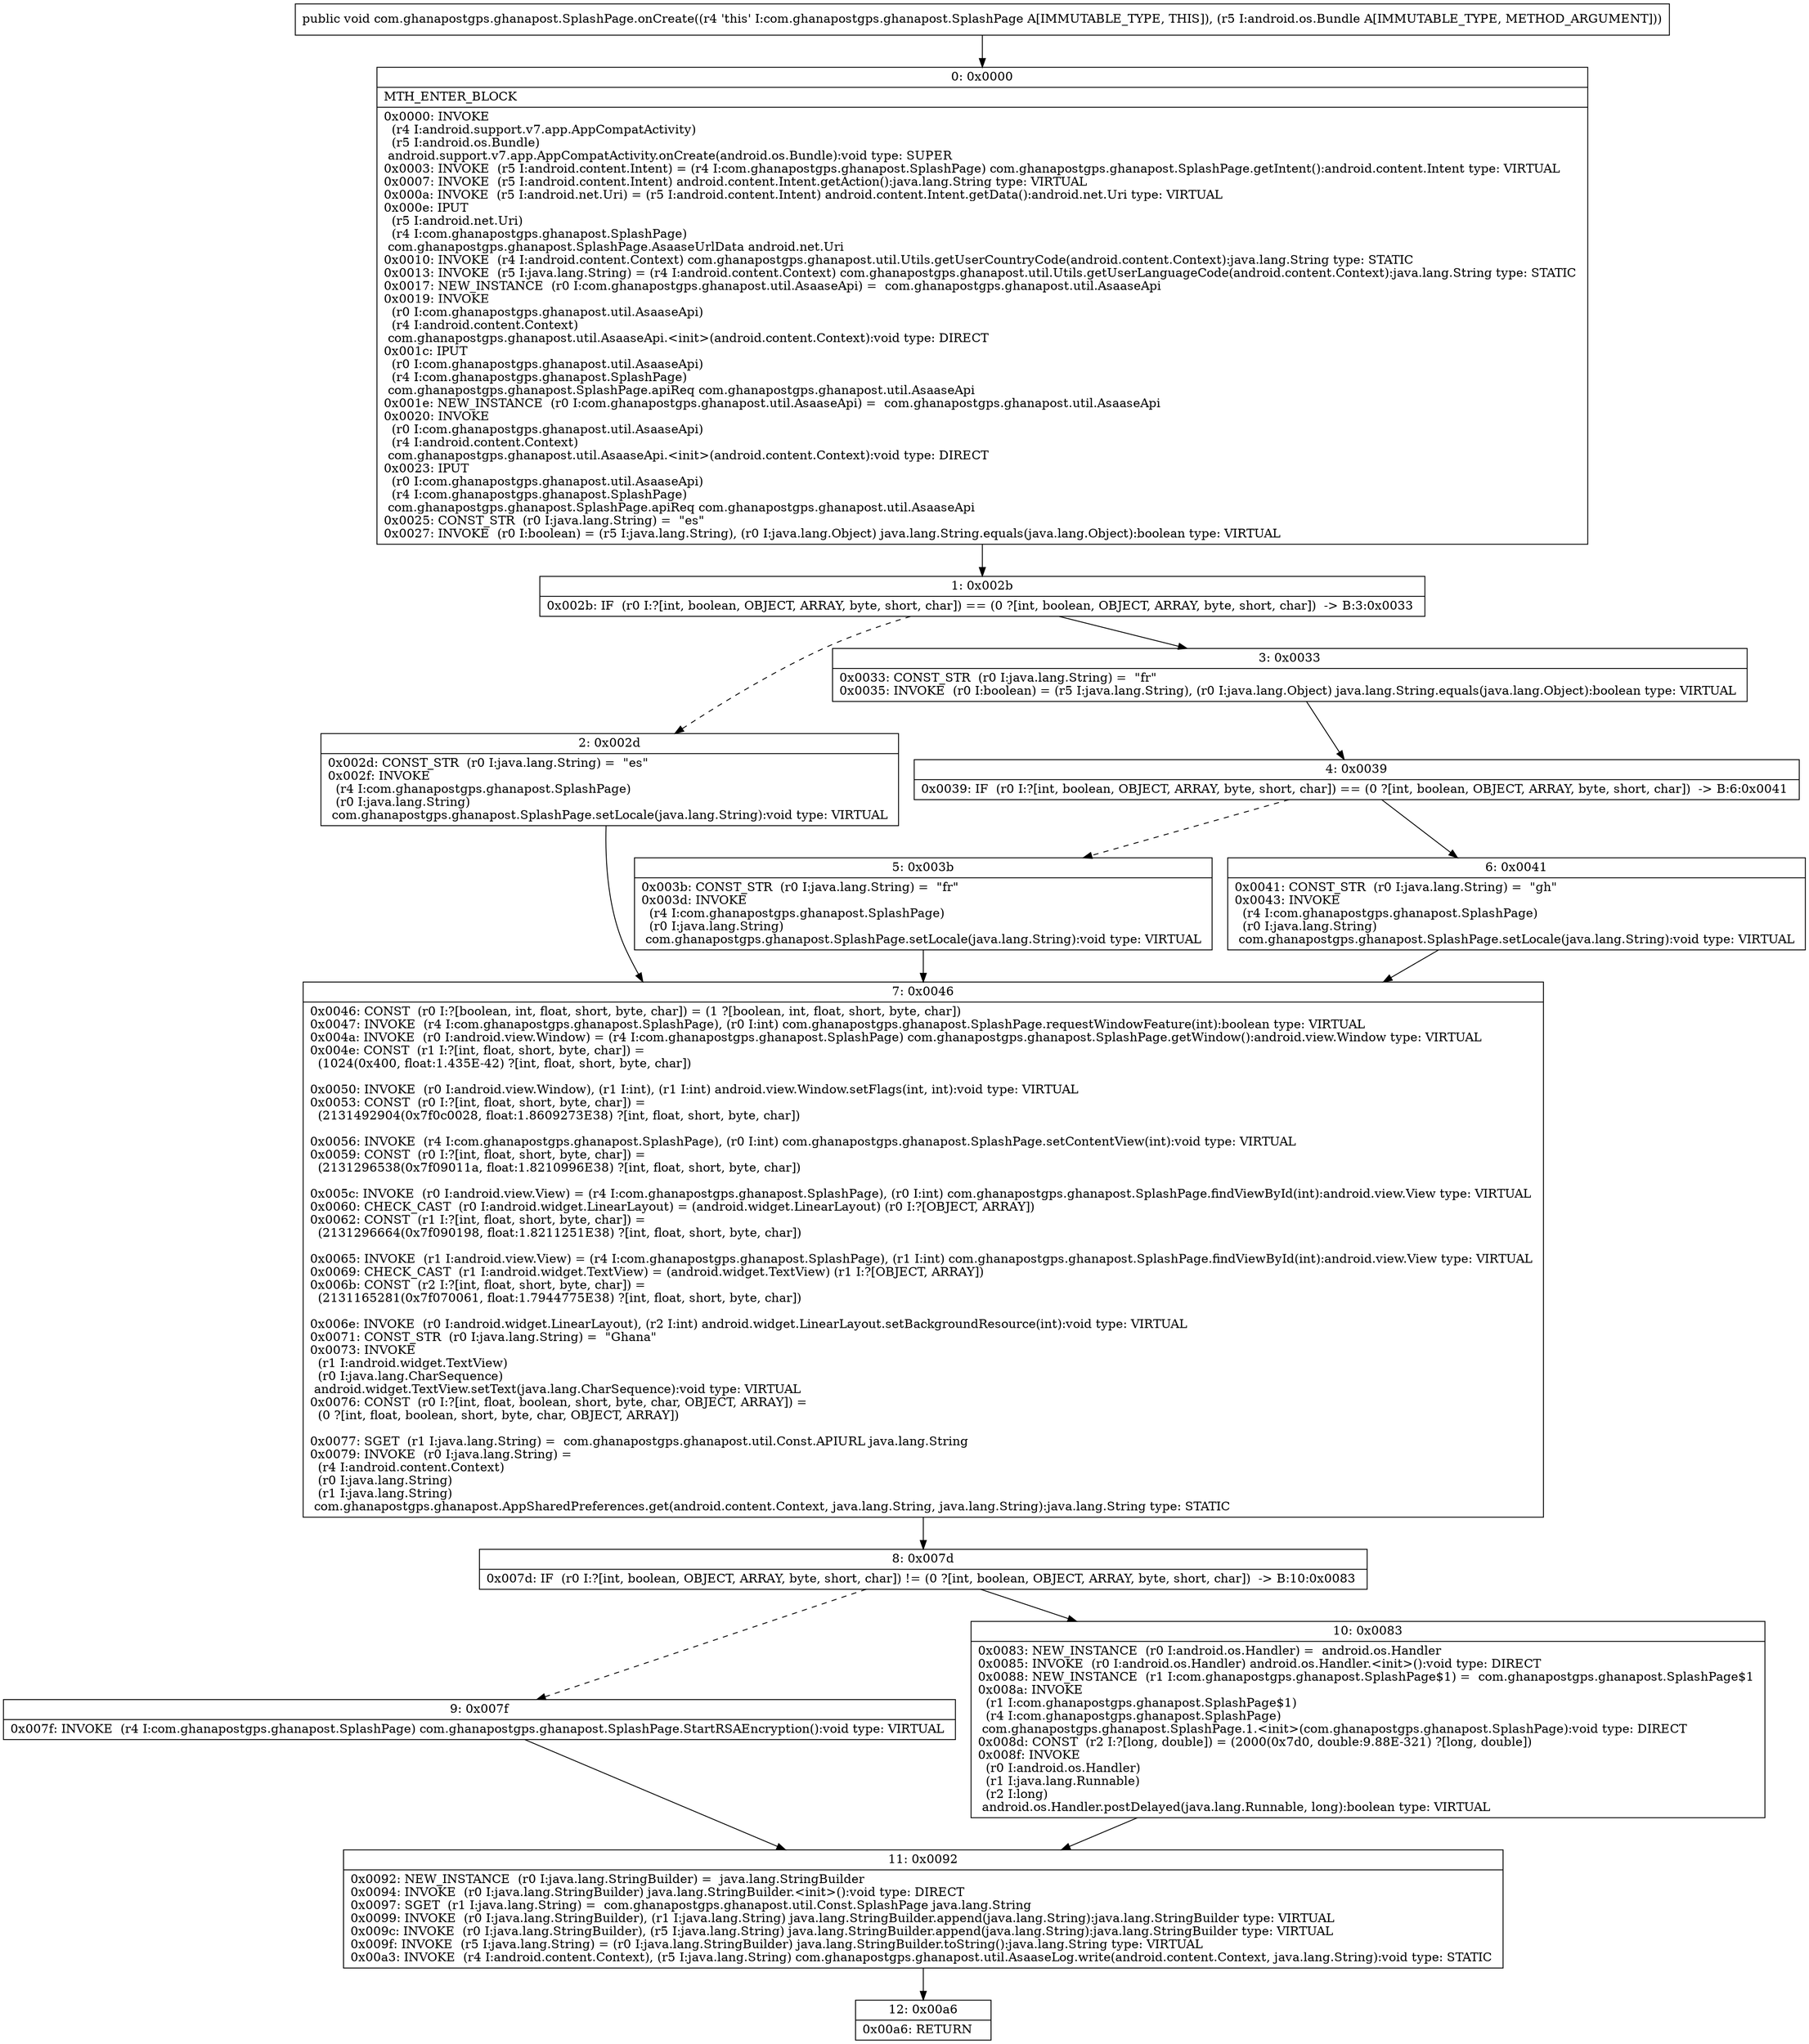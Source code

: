 digraph "CFG forcom.ghanapostgps.ghanapost.SplashPage.onCreate(Landroid\/os\/Bundle;)V" {
Node_0 [shape=record,label="{0\:\ 0x0000|MTH_ENTER_BLOCK\l|0x0000: INVOKE  \l  (r4 I:android.support.v7.app.AppCompatActivity)\l  (r5 I:android.os.Bundle)\l android.support.v7.app.AppCompatActivity.onCreate(android.os.Bundle):void type: SUPER \l0x0003: INVOKE  (r5 I:android.content.Intent) = (r4 I:com.ghanapostgps.ghanapost.SplashPage) com.ghanapostgps.ghanapost.SplashPage.getIntent():android.content.Intent type: VIRTUAL \l0x0007: INVOKE  (r5 I:android.content.Intent) android.content.Intent.getAction():java.lang.String type: VIRTUAL \l0x000a: INVOKE  (r5 I:android.net.Uri) = (r5 I:android.content.Intent) android.content.Intent.getData():android.net.Uri type: VIRTUAL \l0x000e: IPUT  \l  (r5 I:android.net.Uri)\l  (r4 I:com.ghanapostgps.ghanapost.SplashPage)\l com.ghanapostgps.ghanapost.SplashPage.AsaaseUrlData android.net.Uri \l0x0010: INVOKE  (r4 I:android.content.Context) com.ghanapostgps.ghanapost.util.Utils.getUserCountryCode(android.content.Context):java.lang.String type: STATIC \l0x0013: INVOKE  (r5 I:java.lang.String) = (r4 I:android.content.Context) com.ghanapostgps.ghanapost.util.Utils.getUserLanguageCode(android.content.Context):java.lang.String type: STATIC \l0x0017: NEW_INSTANCE  (r0 I:com.ghanapostgps.ghanapost.util.AsaaseApi) =  com.ghanapostgps.ghanapost.util.AsaaseApi \l0x0019: INVOKE  \l  (r0 I:com.ghanapostgps.ghanapost.util.AsaaseApi)\l  (r4 I:android.content.Context)\l com.ghanapostgps.ghanapost.util.AsaaseApi.\<init\>(android.content.Context):void type: DIRECT \l0x001c: IPUT  \l  (r0 I:com.ghanapostgps.ghanapost.util.AsaaseApi)\l  (r4 I:com.ghanapostgps.ghanapost.SplashPage)\l com.ghanapostgps.ghanapost.SplashPage.apiReq com.ghanapostgps.ghanapost.util.AsaaseApi \l0x001e: NEW_INSTANCE  (r0 I:com.ghanapostgps.ghanapost.util.AsaaseApi) =  com.ghanapostgps.ghanapost.util.AsaaseApi \l0x0020: INVOKE  \l  (r0 I:com.ghanapostgps.ghanapost.util.AsaaseApi)\l  (r4 I:android.content.Context)\l com.ghanapostgps.ghanapost.util.AsaaseApi.\<init\>(android.content.Context):void type: DIRECT \l0x0023: IPUT  \l  (r0 I:com.ghanapostgps.ghanapost.util.AsaaseApi)\l  (r4 I:com.ghanapostgps.ghanapost.SplashPage)\l com.ghanapostgps.ghanapost.SplashPage.apiReq com.ghanapostgps.ghanapost.util.AsaaseApi \l0x0025: CONST_STR  (r0 I:java.lang.String) =  \"es\" \l0x0027: INVOKE  (r0 I:boolean) = (r5 I:java.lang.String), (r0 I:java.lang.Object) java.lang.String.equals(java.lang.Object):boolean type: VIRTUAL \l}"];
Node_1 [shape=record,label="{1\:\ 0x002b|0x002b: IF  (r0 I:?[int, boolean, OBJECT, ARRAY, byte, short, char]) == (0 ?[int, boolean, OBJECT, ARRAY, byte, short, char])  \-\> B:3:0x0033 \l}"];
Node_2 [shape=record,label="{2\:\ 0x002d|0x002d: CONST_STR  (r0 I:java.lang.String) =  \"es\" \l0x002f: INVOKE  \l  (r4 I:com.ghanapostgps.ghanapost.SplashPage)\l  (r0 I:java.lang.String)\l com.ghanapostgps.ghanapost.SplashPage.setLocale(java.lang.String):void type: VIRTUAL \l}"];
Node_3 [shape=record,label="{3\:\ 0x0033|0x0033: CONST_STR  (r0 I:java.lang.String) =  \"fr\" \l0x0035: INVOKE  (r0 I:boolean) = (r5 I:java.lang.String), (r0 I:java.lang.Object) java.lang.String.equals(java.lang.Object):boolean type: VIRTUAL \l}"];
Node_4 [shape=record,label="{4\:\ 0x0039|0x0039: IF  (r0 I:?[int, boolean, OBJECT, ARRAY, byte, short, char]) == (0 ?[int, boolean, OBJECT, ARRAY, byte, short, char])  \-\> B:6:0x0041 \l}"];
Node_5 [shape=record,label="{5\:\ 0x003b|0x003b: CONST_STR  (r0 I:java.lang.String) =  \"fr\" \l0x003d: INVOKE  \l  (r4 I:com.ghanapostgps.ghanapost.SplashPage)\l  (r0 I:java.lang.String)\l com.ghanapostgps.ghanapost.SplashPage.setLocale(java.lang.String):void type: VIRTUAL \l}"];
Node_6 [shape=record,label="{6\:\ 0x0041|0x0041: CONST_STR  (r0 I:java.lang.String) =  \"gh\" \l0x0043: INVOKE  \l  (r4 I:com.ghanapostgps.ghanapost.SplashPage)\l  (r0 I:java.lang.String)\l com.ghanapostgps.ghanapost.SplashPage.setLocale(java.lang.String):void type: VIRTUAL \l}"];
Node_7 [shape=record,label="{7\:\ 0x0046|0x0046: CONST  (r0 I:?[boolean, int, float, short, byte, char]) = (1 ?[boolean, int, float, short, byte, char]) \l0x0047: INVOKE  (r4 I:com.ghanapostgps.ghanapost.SplashPage), (r0 I:int) com.ghanapostgps.ghanapost.SplashPage.requestWindowFeature(int):boolean type: VIRTUAL \l0x004a: INVOKE  (r0 I:android.view.Window) = (r4 I:com.ghanapostgps.ghanapost.SplashPage) com.ghanapostgps.ghanapost.SplashPage.getWindow():android.view.Window type: VIRTUAL \l0x004e: CONST  (r1 I:?[int, float, short, byte, char]) = \l  (1024(0x400, float:1.435E\-42) ?[int, float, short, byte, char])\l \l0x0050: INVOKE  (r0 I:android.view.Window), (r1 I:int), (r1 I:int) android.view.Window.setFlags(int, int):void type: VIRTUAL \l0x0053: CONST  (r0 I:?[int, float, short, byte, char]) = \l  (2131492904(0x7f0c0028, float:1.8609273E38) ?[int, float, short, byte, char])\l \l0x0056: INVOKE  (r4 I:com.ghanapostgps.ghanapost.SplashPage), (r0 I:int) com.ghanapostgps.ghanapost.SplashPage.setContentView(int):void type: VIRTUAL \l0x0059: CONST  (r0 I:?[int, float, short, byte, char]) = \l  (2131296538(0x7f09011a, float:1.8210996E38) ?[int, float, short, byte, char])\l \l0x005c: INVOKE  (r0 I:android.view.View) = (r4 I:com.ghanapostgps.ghanapost.SplashPage), (r0 I:int) com.ghanapostgps.ghanapost.SplashPage.findViewById(int):android.view.View type: VIRTUAL \l0x0060: CHECK_CAST  (r0 I:android.widget.LinearLayout) = (android.widget.LinearLayout) (r0 I:?[OBJECT, ARRAY]) \l0x0062: CONST  (r1 I:?[int, float, short, byte, char]) = \l  (2131296664(0x7f090198, float:1.8211251E38) ?[int, float, short, byte, char])\l \l0x0065: INVOKE  (r1 I:android.view.View) = (r4 I:com.ghanapostgps.ghanapost.SplashPage), (r1 I:int) com.ghanapostgps.ghanapost.SplashPage.findViewById(int):android.view.View type: VIRTUAL \l0x0069: CHECK_CAST  (r1 I:android.widget.TextView) = (android.widget.TextView) (r1 I:?[OBJECT, ARRAY]) \l0x006b: CONST  (r2 I:?[int, float, short, byte, char]) = \l  (2131165281(0x7f070061, float:1.7944775E38) ?[int, float, short, byte, char])\l \l0x006e: INVOKE  (r0 I:android.widget.LinearLayout), (r2 I:int) android.widget.LinearLayout.setBackgroundResource(int):void type: VIRTUAL \l0x0071: CONST_STR  (r0 I:java.lang.String) =  \"Ghana\" \l0x0073: INVOKE  \l  (r1 I:android.widget.TextView)\l  (r0 I:java.lang.CharSequence)\l android.widget.TextView.setText(java.lang.CharSequence):void type: VIRTUAL \l0x0076: CONST  (r0 I:?[int, float, boolean, short, byte, char, OBJECT, ARRAY]) = \l  (0 ?[int, float, boolean, short, byte, char, OBJECT, ARRAY])\l \l0x0077: SGET  (r1 I:java.lang.String) =  com.ghanapostgps.ghanapost.util.Const.APIURL java.lang.String \l0x0079: INVOKE  (r0 I:java.lang.String) = \l  (r4 I:android.content.Context)\l  (r0 I:java.lang.String)\l  (r1 I:java.lang.String)\l com.ghanapostgps.ghanapost.AppSharedPreferences.get(android.content.Context, java.lang.String, java.lang.String):java.lang.String type: STATIC \l}"];
Node_8 [shape=record,label="{8\:\ 0x007d|0x007d: IF  (r0 I:?[int, boolean, OBJECT, ARRAY, byte, short, char]) != (0 ?[int, boolean, OBJECT, ARRAY, byte, short, char])  \-\> B:10:0x0083 \l}"];
Node_9 [shape=record,label="{9\:\ 0x007f|0x007f: INVOKE  (r4 I:com.ghanapostgps.ghanapost.SplashPage) com.ghanapostgps.ghanapost.SplashPage.StartRSAEncryption():void type: VIRTUAL \l}"];
Node_10 [shape=record,label="{10\:\ 0x0083|0x0083: NEW_INSTANCE  (r0 I:android.os.Handler) =  android.os.Handler \l0x0085: INVOKE  (r0 I:android.os.Handler) android.os.Handler.\<init\>():void type: DIRECT \l0x0088: NEW_INSTANCE  (r1 I:com.ghanapostgps.ghanapost.SplashPage$1) =  com.ghanapostgps.ghanapost.SplashPage$1 \l0x008a: INVOKE  \l  (r1 I:com.ghanapostgps.ghanapost.SplashPage$1)\l  (r4 I:com.ghanapostgps.ghanapost.SplashPage)\l com.ghanapostgps.ghanapost.SplashPage.1.\<init\>(com.ghanapostgps.ghanapost.SplashPage):void type: DIRECT \l0x008d: CONST  (r2 I:?[long, double]) = (2000(0x7d0, double:9.88E\-321) ?[long, double]) \l0x008f: INVOKE  \l  (r0 I:android.os.Handler)\l  (r1 I:java.lang.Runnable)\l  (r2 I:long)\l android.os.Handler.postDelayed(java.lang.Runnable, long):boolean type: VIRTUAL \l}"];
Node_11 [shape=record,label="{11\:\ 0x0092|0x0092: NEW_INSTANCE  (r0 I:java.lang.StringBuilder) =  java.lang.StringBuilder \l0x0094: INVOKE  (r0 I:java.lang.StringBuilder) java.lang.StringBuilder.\<init\>():void type: DIRECT \l0x0097: SGET  (r1 I:java.lang.String) =  com.ghanapostgps.ghanapost.util.Const.SplashPage java.lang.String \l0x0099: INVOKE  (r0 I:java.lang.StringBuilder), (r1 I:java.lang.String) java.lang.StringBuilder.append(java.lang.String):java.lang.StringBuilder type: VIRTUAL \l0x009c: INVOKE  (r0 I:java.lang.StringBuilder), (r5 I:java.lang.String) java.lang.StringBuilder.append(java.lang.String):java.lang.StringBuilder type: VIRTUAL \l0x009f: INVOKE  (r5 I:java.lang.String) = (r0 I:java.lang.StringBuilder) java.lang.StringBuilder.toString():java.lang.String type: VIRTUAL \l0x00a3: INVOKE  (r4 I:android.content.Context), (r5 I:java.lang.String) com.ghanapostgps.ghanapost.util.AsaaseLog.write(android.content.Context, java.lang.String):void type: STATIC \l}"];
Node_12 [shape=record,label="{12\:\ 0x00a6|0x00a6: RETURN   \l}"];
MethodNode[shape=record,label="{public void com.ghanapostgps.ghanapost.SplashPage.onCreate((r4 'this' I:com.ghanapostgps.ghanapost.SplashPage A[IMMUTABLE_TYPE, THIS]), (r5 I:android.os.Bundle A[IMMUTABLE_TYPE, METHOD_ARGUMENT])) }"];
MethodNode -> Node_0;
Node_0 -> Node_1;
Node_1 -> Node_2[style=dashed];
Node_1 -> Node_3;
Node_2 -> Node_7;
Node_3 -> Node_4;
Node_4 -> Node_5[style=dashed];
Node_4 -> Node_6;
Node_5 -> Node_7;
Node_6 -> Node_7;
Node_7 -> Node_8;
Node_8 -> Node_9[style=dashed];
Node_8 -> Node_10;
Node_9 -> Node_11;
Node_10 -> Node_11;
Node_11 -> Node_12;
}

